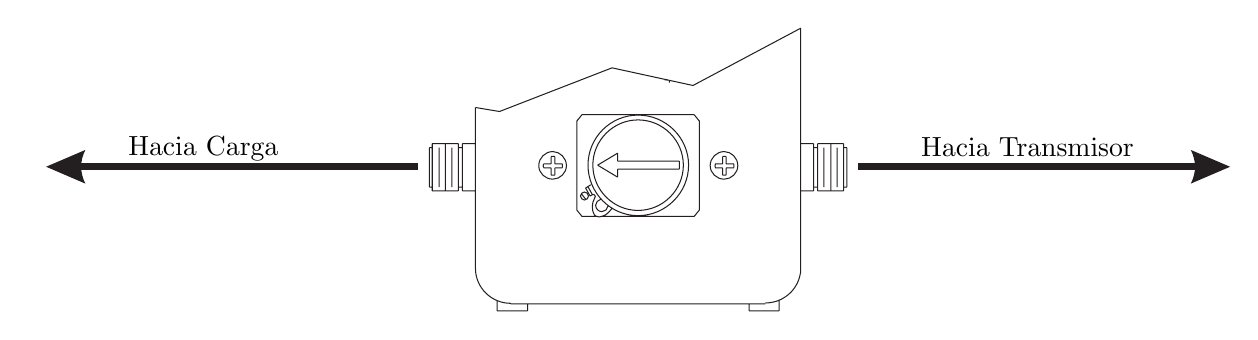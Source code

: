 
\definecolor{c231f20}{RGB}{35,31,32}


\def \globalscale {2.0}
\begin{tikzpicture}[y=1cm, x=1cm, yscale=\globalscale,xscale=\globalscale, every node/.append, inner sep=0pt, outer sep=0pt]
  \begin{scope}[cm={ 0.265,-0.0,-0.0,0.265,(-7.948, 8.33)}]
    \path[draw=c231f20,line cap=butt,line join=miter,line width=0.013cm,miter limit=2.613,cm={ 1.333,-0.0,-0.0,-1.333,(0.0, -101.406)}] (30.247, -56.105) -- (30.679, -56.033) -- (32.702, -56.818) -- (34.157, -56.501) -- (36.094, -57.531)(31.183, -52.448) -- (30.636, -52.448)(30.247, -53.211).. controls (30.247, -52.865) and (30.535, -52.585) .. (30.881, -52.585)(29.419, -54.673) -- (29.419, -55.385)(29.592, -55.385) -- (29.592, -54.673)(29.822, -55.385) -- (29.822, -54.673)(29.47, -54.608) -- (29.47, -55.457)(29.707, -55.457) -- (29.707, -54.608)(29.938, -54.608) -- (29.938, -55.457)(30.01, -54.608) -- (30.01, -55.457)(30.247, -56.105) -- (30.247, -53.204)(30.636, -52.628) -- (30.636, -52.448)(30.01, -54.673) -- (29.938, -54.673)(29.47, -54.673) -- (29.419, -54.673)(29.47, -54.608) -- (29.938, -54.608)(30.01, -54.608) -- (30.247, -54.608)(30.01, -55.385) -- (29.938, -55.385)(29.47, -55.385) -- (29.419, -55.385)(29.47, -55.457) -- (29.938, -55.457)(30.01, -55.457) -- (30.247, -55.457)(36.922, -54.673) -- (36.922, -55.385)(36.864, -54.608) -- (36.864, -55.457)(36.749, -55.385) -- (36.749, -54.673)(36.511, -55.385) -- (36.511, -54.673)(36.396, -54.608) -- (36.396, -55.457)(36.324, -54.608) -- (36.324, -55.457)(36.634, -55.457) -- (36.634, -54.608)(34.272, -55.861) -- (34.272, -54.262)(36.094, -53.146) -- (36.094, -57.531)(32.069, -55.861) -- (32.069, -54.262)(33.984, -55.069).. controls (33.984, -55.515) and (33.617, -55.882) .. (33.17, -55.882).. controls (32.724, -55.882) and (32.357, -55.515) .. (32.357, -55.069).. controls (32.357, -54.622) and (32.724, -54.255) .. (33.17, -54.255).. controls (33.617, -54.255) and (33.984, -54.622) .. (33.984, -55.069) -- cycle(34.078, -55.069).. controls (34.078, -55.565) and (33.667, -55.969) .. (33.17, -55.969).. controls (32.674, -55.969) and (32.27, -55.565) .. (32.27, -55.069).. controls (32.27, -54.572) and (32.674, -54.161) .. (33.17, -54.161).. controls (33.667, -54.161) and (34.078, -54.572) .. (34.078, -55.069) -- cycle(30.881, -52.577) -- (35.46, -52.577)(30.881, -52.577) -- (30.881, -52.577)(31.183, -52.448) -- (31.183, -52.577)(35.46, -52.592) -- (35.46, -52.592).. controls (35.77, -52.592) and (36.036, -52.815) .. (36.086, -53.117)(35.705, -52.628) -- (35.705, -52.448)(35.165, -52.448) -- (35.165, -52.577)(35.165, -52.448) -- (35.705, -52.448)(36.086, -53.117).. controls (36.094, -53.125) and (36.094, -53.139) .. (36.094, -53.146)(32.234, -54.449) -- (32.148, -54.557)(32.278, -54.514).. controls (32.278, -54.55) and (32.249, -54.586) .. (32.206, -54.586).. controls (32.17, -54.586) and (32.134, -54.55) .. (32.134, -54.514).. controls (32.134, -54.478) and (32.17, -54.442) .. (32.206, -54.442).. controls (32.249, -54.442) and (32.278, -54.478) .. (32.278, -54.514) -- cycle(32.4, -54.5).. controls (32.386, -54.471) and (32.371, -54.435) .. (32.357, -54.399).. controls (32.35, -54.37) and (32.35, -54.334) .. (32.35, -54.298).. controls (32.35, -54.262) and (32.357, -54.233) .. (32.371, -54.205).. controls (32.378, -54.183) and (32.393, -54.161) .. (32.407, -54.154).. controls (32.429, -54.147) and (32.45, -54.14) .. (32.465, -54.14).. controls (32.472, -54.14) and (32.472, -54.14) .. (32.479, -54.14).. controls (32.508, -54.147) and (32.544, -54.154) .. (32.573, -54.169).. controls (32.602, -54.183) and (32.623, -54.205) .. (32.652, -54.233).. controls (32.666, -54.248) and (32.681, -54.262) .. (32.695, -54.284)(32.501, -54.457).. controls (32.45, -54.442) and (32.407, -54.399) .. (32.407, -54.349).. controls (32.407, -54.284) and (32.458, -54.233) .. (32.522, -54.233).. controls (32.58, -54.233) and (32.623, -54.284) .. (32.63, -54.334)(34.178, -54.147) -- (32.515, -54.147)(32.069, -54.262) -- (32.162, -54.147)(32.422, -54.147) -- (32.162, -54.147)(34.178, -54.147) -- (34.272, -54.262)(33.912, -54.997) -- (32.803, -54.997)(33.912, -55.141) -- (32.803, -55.141)(31.673, -55.018) -- (31.673, -54.889);



    \path[draw=c231f20,line cap=butt,line join=miter,line width=0.013cm,miter limit=2.613,cm={ 1.333,-0.0,-0.0,-1.333,(0.0, -101.406)}] (31.608, -55.018) -- (31.608, -54.889)(31.882, -55.061).. controls (31.882, -55.198) and (31.766, -55.313) .. (31.637, -55.313).. controls (31.5, -55.313) and (31.385, -55.198) .. (31.385, -55.061).. controls (31.385, -54.925) and (31.5, -54.817) .. (31.637, -54.817).. controls (31.766, -54.817) and (31.882, -54.925) .. (31.882, -55.061) -- cycle(31.608, -54.889).. controls (31.615, -54.889) and (31.63, -54.889) .. (31.637, -54.889).. controls (31.651, -54.889) and (31.658, -54.889) .. (31.673, -54.889)(32.27, -54.68) -- (32.35, -54.536)(32.321, -54.716) -- (32.227, -54.658)(32.4, -54.5) -- (32.4, -54.507).. controls (32.4, -54.529) and (32.386, -54.543) .. (32.357, -54.543).. controls (32.357, -54.543) and (32.35, -54.543) .. (32.342, -54.543)(32.35, -54.536) -- (32.306, -54.514)(32.227, -54.658) -- (32.306, -54.514)(31.673, -55.018) -- (31.81, -55.018)(31.673, -55.09) -- (31.81, -55.09)(31.673, -55.227).. controls (31.666, -55.227) and (31.651, -55.227) .. (31.637, -55.227).. controls (31.63, -55.227) and (31.615, -55.227) .. (31.608, -55.227)(31.673, -55.22) -- (31.673, -55.09)(31.608, -55.22) -- (31.608, -55.09)(31.471, -55.09).. controls (31.464, -55.076) and (31.464, -55.069) .. (31.464, -55.054).. controls (31.464, -55.047) and (31.464, -55.04) .. (31.471, -55.025)(31.471, -55.09) -- (31.608, -55.09)(31.471, -55.018) -- (31.608, -55.018)(33.912, -54.997) -- (33.912, -55.141)(31.81, -55.025).. controls (31.81, -55.033) and (31.81, -55.047) .. (31.81, -55.054).. controls (31.81, -55.069) and (31.81, -55.083) .. (31.81, -55.09)(32.803, -55.141) -- (32.803, -55.285)(32.443, -55.069) -- (32.803, -55.285)(32.803, -54.853) -- (32.803, -54.997)(32.803, -54.853) -- (32.443, -55.069)(34.754, -55.018) -- (34.754, -54.889)(34.69, -55.018) -- (34.69, -54.889)(34.963, -55.061).. controls (34.963, -55.198) and (34.848, -55.313) .. (34.718, -55.313).. controls (34.582, -55.313) and (34.466, -55.198) .. (34.466, -55.061).. controls (34.466, -54.925) and (34.582, -54.817) .. (34.718, -54.817).. controls (34.848, -54.817) and (34.963, -54.925) .. (34.963, -55.061) -- cycle(34.69, -54.889).. controls (34.704, -54.889) and (34.718, -54.889) .. (34.726, -54.889).. controls (34.733, -54.889) and (34.747, -54.889) .. (34.754, -54.889)(34.891, -55.025).. controls (34.891, -55.033) and (34.891, -55.047) .. (34.891, -55.054).. controls (34.891, -55.069) and (34.891, -55.083) .. (34.891, -55.09)(34.754, -55.227).. controls (34.747, -55.227) and (34.733, -55.227) .. (34.726, -55.227).. controls (34.718, -55.227) and (34.704, -55.227) .. (34.69, -55.227)(34.56, -55.09).. controls (34.553, -55.076) and (34.553, -55.069) .. (34.553, -55.054).. controls (34.553, -55.047) and (34.553, -55.04) .. (34.56, -55.025)(34.553, -55.09) -- (34.69, -55.09)(34.553, -55.018) -- (34.69, -55.018)(34.754, -55.22) -- (34.754, -55.09)(34.69, -55.22) -- (34.69, -55.09)(34.754, -55.018) -- (34.891, -55.018)(34.754, -55.09) -- (34.891, -55.09)(36.864, -54.673) -- (36.922, -54.673)(36.324, -54.673) -- (36.396, -54.673)(36.864, -54.608) -- (36.396, -54.608)(36.324, -54.608) -- (36.086, -54.608)(34.178, -55.976) -- (32.162, -55.976)(32.162, -55.976) -- (32.069, -55.861)(34.272, -55.861) -- (34.178, -55.976)(33.732, -56.595) -- (33.732, -56.552)(33.646, -56.602) -- (33.703, -56.602)(36.864, -55.385) -- (36.922, -55.385)(36.324, -55.385) -- (36.396, -55.385)(36.864, -55.457) -- (36.396, -55.457)(36.324, -55.457) -- (36.086, -55.457);



    \path[draw=c231f20,line cap=butt,line join=miter,line width=0.084cm,miter limit=2.613,cm={ 1.333,-0.0,-0.0,-1.333,(0.0, -101.406)}] (37.13, -55.04) -- (43.459, -55.04);



    \path[fill=c231f20,even odd rule,cm={ 1.333,-0.0,-0.0,-1.333,(0.0, -101.406)}] (43.812, -55.04) -- (43.106, -55.342).. controls (43.207, -55.141) and (43.207, -54.939) .. (43.106, -54.737) -- (43.812, -55.04);



    \path[draw=c231f20,line cap=butt,line join=miter,line width=0.084cm,miter limit=2.613,cm={ 1.333,-0.0,-0.0,-1.333,(0.0, -101.406)}] (29.21, -55.04) -- (22.882, -55.04);



    \path[fill=c231f20,even odd rule,cm={ 1.333,-0.0,-0.0,-1.333,(0.0, -101.406)}] (22.529, -55.04) -- (23.234, -54.737).. controls (23.134, -54.939) and (23.134, -55.141) .. (23.234, -55.342) -- (22.529, -55.04);



    \node[anchor=south west] (text31) at (32, -27.9){Hacia Carga};



    \node[anchor=south west] (text1) at (51, -27.8){Hacia Transmisor};



  \end{scope}

\end{tikzpicture}
